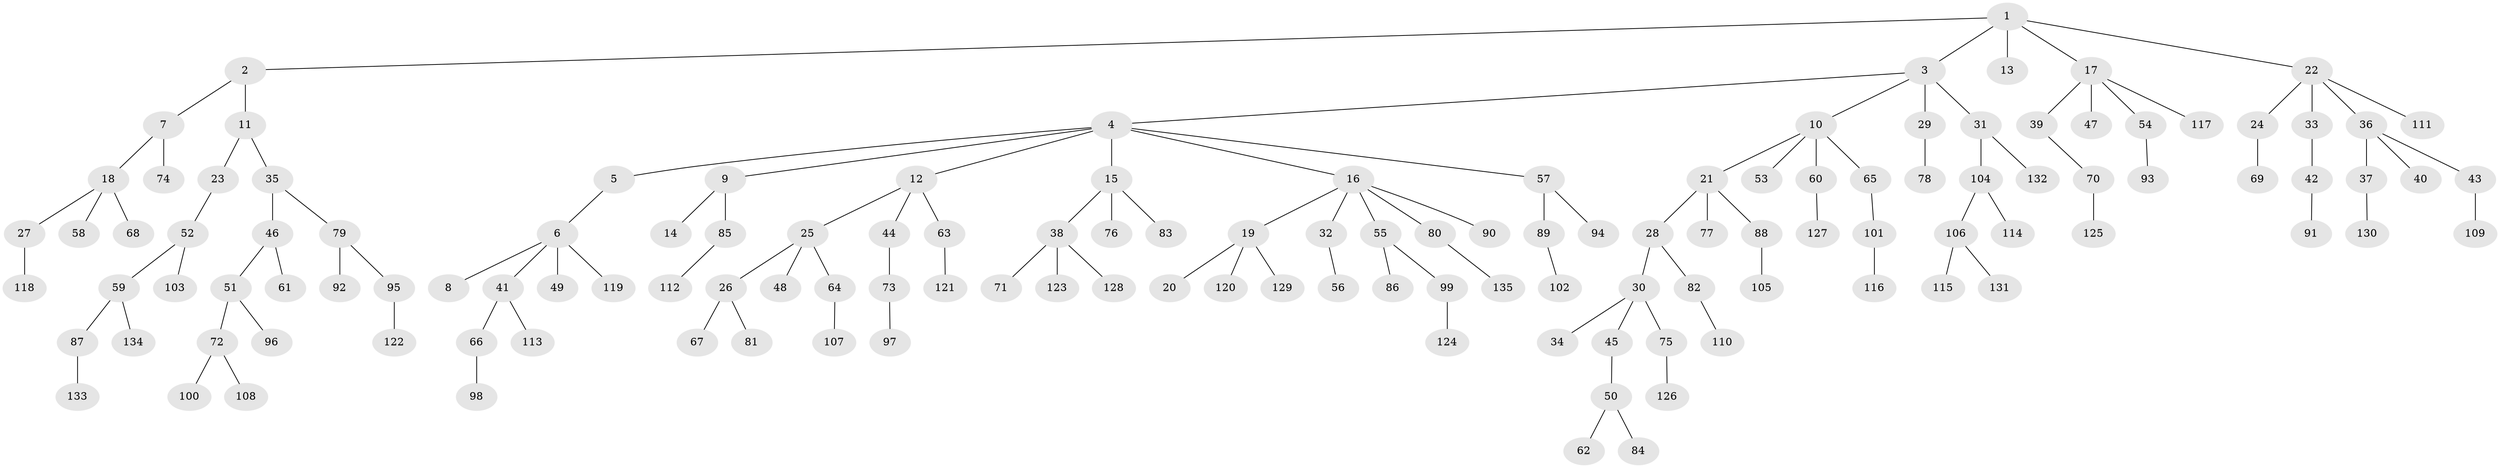 // Generated by graph-tools (version 1.1) at 2025/26/03/09/25 03:26:32]
// undirected, 135 vertices, 134 edges
graph export_dot {
graph [start="1"]
  node [color=gray90,style=filled];
  1;
  2;
  3;
  4;
  5;
  6;
  7;
  8;
  9;
  10;
  11;
  12;
  13;
  14;
  15;
  16;
  17;
  18;
  19;
  20;
  21;
  22;
  23;
  24;
  25;
  26;
  27;
  28;
  29;
  30;
  31;
  32;
  33;
  34;
  35;
  36;
  37;
  38;
  39;
  40;
  41;
  42;
  43;
  44;
  45;
  46;
  47;
  48;
  49;
  50;
  51;
  52;
  53;
  54;
  55;
  56;
  57;
  58;
  59;
  60;
  61;
  62;
  63;
  64;
  65;
  66;
  67;
  68;
  69;
  70;
  71;
  72;
  73;
  74;
  75;
  76;
  77;
  78;
  79;
  80;
  81;
  82;
  83;
  84;
  85;
  86;
  87;
  88;
  89;
  90;
  91;
  92;
  93;
  94;
  95;
  96;
  97;
  98;
  99;
  100;
  101;
  102;
  103;
  104;
  105;
  106;
  107;
  108;
  109;
  110;
  111;
  112;
  113;
  114;
  115;
  116;
  117;
  118;
  119;
  120;
  121;
  122;
  123;
  124;
  125;
  126;
  127;
  128;
  129;
  130;
  131;
  132;
  133;
  134;
  135;
  1 -- 2;
  1 -- 3;
  1 -- 13;
  1 -- 17;
  1 -- 22;
  2 -- 7;
  2 -- 11;
  3 -- 4;
  3 -- 10;
  3 -- 29;
  3 -- 31;
  4 -- 5;
  4 -- 9;
  4 -- 12;
  4 -- 15;
  4 -- 16;
  4 -- 57;
  5 -- 6;
  6 -- 8;
  6 -- 41;
  6 -- 49;
  6 -- 119;
  7 -- 18;
  7 -- 74;
  9 -- 14;
  9 -- 85;
  10 -- 21;
  10 -- 53;
  10 -- 60;
  10 -- 65;
  11 -- 23;
  11 -- 35;
  12 -- 25;
  12 -- 44;
  12 -- 63;
  15 -- 38;
  15 -- 76;
  15 -- 83;
  16 -- 19;
  16 -- 32;
  16 -- 55;
  16 -- 80;
  16 -- 90;
  17 -- 39;
  17 -- 47;
  17 -- 54;
  17 -- 117;
  18 -- 27;
  18 -- 58;
  18 -- 68;
  19 -- 20;
  19 -- 120;
  19 -- 129;
  21 -- 28;
  21 -- 77;
  21 -- 88;
  22 -- 24;
  22 -- 33;
  22 -- 36;
  22 -- 111;
  23 -- 52;
  24 -- 69;
  25 -- 26;
  25 -- 48;
  25 -- 64;
  26 -- 67;
  26 -- 81;
  27 -- 118;
  28 -- 30;
  28 -- 82;
  29 -- 78;
  30 -- 34;
  30 -- 45;
  30 -- 75;
  31 -- 104;
  31 -- 132;
  32 -- 56;
  33 -- 42;
  35 -- 46;
  35 -- 79;
  36 -- 37;
  36 -- 40;
  36 -- 43;
  37 -- 130;
  38 -- 71;
  38 -- 123;
  38 -- 128;
  39 -- 70;
  41 -- 66;
  41 -- 113;
  42 -- 91;
  43 -- 109;
  44 -- 73;
  45 -- 50;
  46 -- 51;
  46 -- 61;
  50 -- 62;
  50 -- 84;
  51 -- 72;
  51 -- 96;
  52 -- 59;
  52 -- 103;
  54 -- 93;
  55 -- 86;
  55 -- 99;
  57 -- 89;
  57 -- 94;
  59 -- 87;
  59 -- 134;
  60 -- 127;
  63 -- 121;
  64 -- 107;
  65 -- 101;
  66 -- 98;
  70 -- 125;
  72 -- 100;
  72 -- 108;
  73 -- 97;
  75 -- 126;
  79 -- 92;
  79 -- 95;
  80 -- 135;
  82 -- 110;
  85 -- 112;
  87 -- 133;
  88 -- 105;
  89 -- 102;
  95 -- 122;
  99 -- 124;
  101 -- 116;
  104 -- 106;
  104 -- 114;
  106 -- 115;
  106 -- 131;
}
